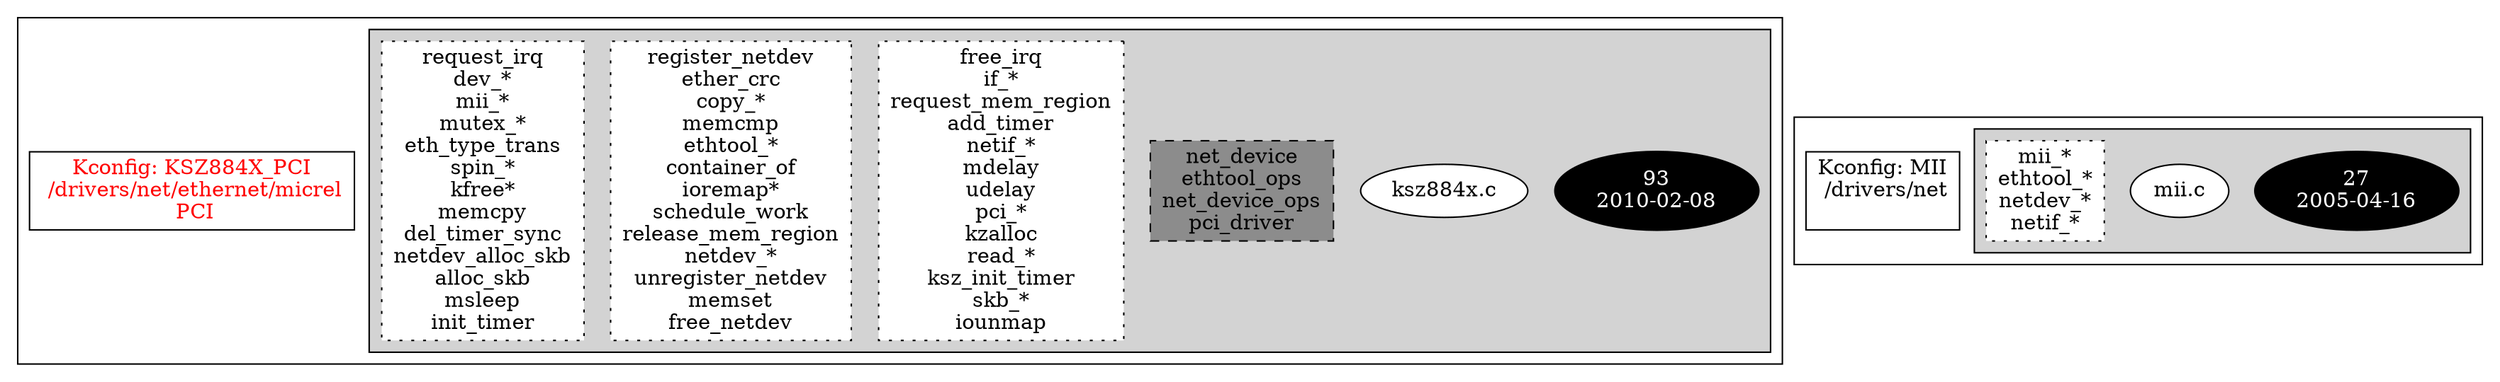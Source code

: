 digraph Driver {
	ranksep=2;
	splines=ortho;
	//Symbol: KSZ884X_PCI
	subgraph "cluster_KSZ884X_PCI"{
		subgraph "cluster_ksz884x.c" {
			style=filled
			"commit_ksz884x.c" [style=filled, fillcolor=black, fontcolor=white, label="93\n2010-02-08"];
			"ksz884x.c" [style=filled, fillcolor=white, fontcolor=black, label="ksz884x.c\n"];
			"structs-ksz884x.c" [style="filled,dashed" shape=box, fillcolor=grey55, fontcolor=black, label="net_device\nethtool_ops\nnet_device_ops\npci_driver\n"];
			"funccall3-ksz884x.c" [style="filled,dotted" shape=box, fillcolor=white, fontcolor=black, label="free_irq\nif_*\nrequest_mem_region\nadd_timer\nnetif_*\nmdelay\nudelay\npci_*\nkzalloc\nread_*\nksz_init_timer\nskb_*\niounmap\n"];
			"funccall2-ksz884x.c" [style="filled,dotted" shape=box, fillcolor=white, fontcolor=black, label="register_netdev\nether_crc\ncopy_*\nmemcmp\nethtool_*\ncontainer_of\nioremap*\nschedule_work\nrelease_mem_region\nnetdev_*\nunregister_netdev\nmemset\nfree_netdev\n"];
			"funccall1-ksz884x.c" [style="filled,dotted" shape=box, fillcolor=white, fontcolor=black, label="request_irq\ndev_*\nmii_*\nmutex_*\neth_type_trans\nspin_*\nkfree*\nmemcpy\ndel_timer_sync\nnetdev_alloc_skb\nalloc_skb\nmsleep\ninit_timer\n"];
		}
		"K:KSZ884X_PCI" [label="Kconfig: KSZ884X_PCI\n /drivers/net/ethernet/micrel\n  PCI ", shape=box, fontcolor=red];
	}
	//Symbol: MII
	subgraph "cluster_MII"{
		subgraph "cluster_mii.c" {
			style=filled
			"commit_mii.c" [style=filled, fillcolor=black, fontcolor=white, label="27\n2005-04-16"];
			"mii.c" [style=filled, fillcolor=white, fontcolor=black, label="mii.c\n"];
			"funccall0-mii.c" [style="filled,dotted" shape=box, fillcolor=white, fontcolor=black, label="mii_*\nethtool_*\nnetdev_*\nnetif_*\n"];
		}
		"K:MII" [label="Kconfig: MII\n /drivers/net\n ", shape=box];
	}
}
